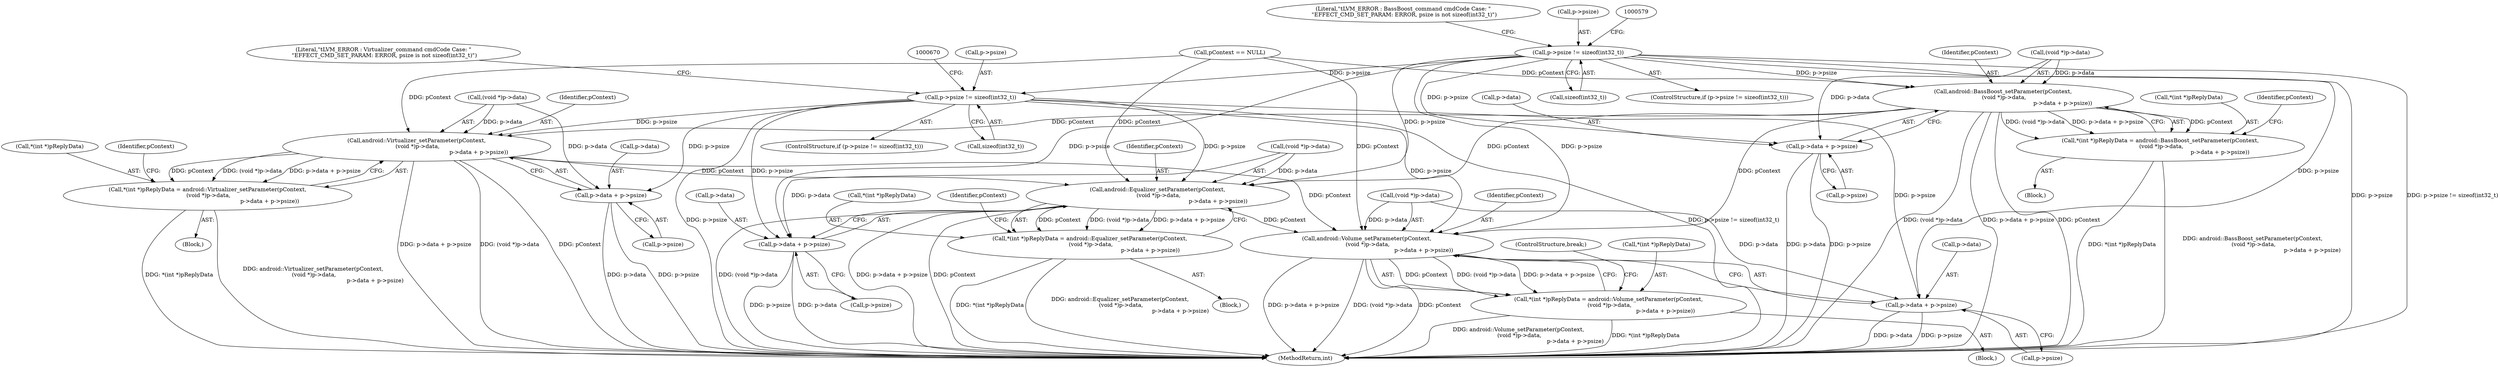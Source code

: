 digraph "0_Android_aeea52da00d210587fb3ed895de3d5f2e0264c88_4@API" {
"1000564" [label="(Call,p->psize != sizeof(int32_t))"];
"1000581" [label="(Call,android::BassBoost_setParameter(pContext,\n (void *)p->data,\n                                                                    p->data + p->psize))"];
"1000576" [label="(Call,*(int *)pReplyData = android::BassBoost_setParameter(pContext,\n (void *)p->data,\n                                                                    p->data + p->psize))"];
"1000672" [label="(Call,android::Virtualizer_setParameter(pContext,\n (void *)p->data,\n                                                                       p->data + p->psize))"];
"1000667" [label="(Call,*(int *)pReplyData = android::Virtualizer_setParameter(pContext,\n (void *)p->data,\n                                                                       p->data + p->psize))"];
"1000736" [label="(Call,android::Equalizer_setParameter(pContext,\n (void *)p->data,\n                                                                     p->data + p->psize))"];
"1000731" [label="(Call,*(int *)pReplyData = android::Equalizer_setParameter(pContext,\n (void *)p->data,\n                                                                     p->data + p->psize))"];
"1000800" [label="(Call,android::Volume_setParameter(pContext,\n (void *)p->data,\n                                                                 p->data + p->psize))"];
"1000795" [label="(Call,*(int *)pReplyData = android::Volume_setParameter(pContext,\n (void *)p->data,\n                                                                 p->data + p->psize))"];
"1000588" [label="(Call,p->data + p->psize)"];
"1000655" [label="(Call,p->psize != sizeof(int32_t))"];
"1000679" [label="(Call,p->data + p->psize)"];
"1000743" [label="(Call,p->data + p->psize)"];
"1000807" [label="(Call,p->data + p->psize)"];
"1000572" [label="(Literal,\"\tLVM_ERROR : BassBoost_command cmdCode Case: \"\n \"EFFECT_CMD_SET_PARAM: ERROR, psize is not sizeof(int32_t)\")"];
"1000667" [label="(Call,*(int *)pReplyData = android::Virtualizer_setParameter(pContext,\n (void *)p->data,\n                                                                       p->data + p->psize))"];
"1000674" [label="(Call,(void *)p->data)"];
"1000564" [label="(Call,p->psize != sizeof(int32_t))"];
"1000796" [label="(Call,*(int *)pReplyData)"];
"1000683" [label="(Call,p->psize)"];
"1000737" [label="(Identifier,pContext)"];
"1000738" [label="(Call,(void *)p->data)"];
"1000577" [label="(Call,*(int *)pReplyData)"];
"1000576" [label="(Call,*(int *)pReplyData = android::BassBoost_setParameter(pContext,\n (void *)p->data,\n                                                                    p->data + p->psize))"];
"1000565" [label="(Call,p->psize)"];
"1000680" [label="(Call,p->data)"];
"1000743" [label="(Call,p->data + p->psize)"];
"1000672" [label="(Call,android::Virtualizer_setParameter(pContext,\n (void *)p->data,\n                                                                       p->data + p->psize))"];
"1000589" [label="(Call,p->data)"];
"1000747" [label="(Call,p->psize)"];
"1000795" [label="(Call,*(int *)pReplyData = android::Volume_setParameter(pContext,\n (void *)p->data,\n                                                                 p->data + p->psize))"];
"1000656" [label="(Call,p->psize)"];
"1000744" [label="(Call,p->data)"];
"1000153" [label="(Call,pContext == NULL)"];
"1000732" [label="(Call,*(int *)pReplyData)"];
"1000588" [label="(Call,p->data + p->psize)"];
"1000592" [label="(Call,p->psize)"];
"1000753" [label="(Identifier,pContext)"];
"1000814" [label="(ControlStructure,break;)"];
"1000659" [label="(Call,sizeof(int32_t))"];
"1000655" [label="(Call,p->psize != sizeof(int32_t))"];
"1000563" [label="(ControlStructure,if (p->psize != sizeof(int32_t)))"];
"1000679" [label="(Call,p->data + p->psize)"];
"1000692" [label="(Block,)"];
"1000811" [label="(Call,p->psize)"];
"1000808" [label="(Call,p->data)"];
"1001260" [label="(MethodReturn,int)"];
"1000654" [label="(ControlStructure,if (p->psize != sizeof(int32_t)))"];
"1000689" [label="(Identifier,pContext)"];
"1000801" [label="(Identifier,pContext)"];
"1000598" [label="(Identifier,pContext)"];
"1000756" [label="(Block,)"];
"1000807" [label="(Call,p->data + p->psize)"];
"1000800" [label="(Call,android::Volume_setParameter(pContext,\n (void *)p->data,\n                                                                 p->data + p->psize))"];
"1000736" [label="(Call,android::Equalizer_setParameter(pContext,\n (void *)p->data,\n                                                                     p->data + p->psize))"];
"1000583" [label="(Call,(void *)p->data)"];
"1000673" [label="(Identifier,pContext)"];
"1000601" [label="(Block,)"];
"1000668" [label="(Call,*(int *)pReplyData)"];
"1000731" [label="(Call,*(int *)pReplyData = android::Equalizer_setParameter(pContext,\n (void *)p->data,\n                                                                     p->data + p->psize))"];
"1000663" [label="(Literal,\"\tLVM_ERROR : Virtualizer_command cmdCode Case: \"\n \"EFFECT_CMD_SET_PARAM: ERROR, psize is not sizeof(int32_t)\")"];
"1000581" [label="(Call,android::BassBoost_setParameter(pContext,\n (void *)p->data,\n                                                                    p->data + p->psize))"];
"1000802" [label="(Call,(void *)p->data)"];
"1000521" [label="(Block,)"];
"1000582" [label="(Identifier,pContext)"];
"1000568" [label="(Call,sizeof(int32_t))"];
"1000564" -> "1000563"  [label="AST: "];
"1000564" -> "1000568"  [label="CFG: "];
"1000565" -> "1000564"  [label="AST: "];
"1000568" -> "1000564"  [label="AST: "];
"1000572" -> "1000564"  [label="CFG: "];
"1000579" -> "1000564"  [label="CFG: "];
"1000564" -> "1001260"  [label="DDG: p->psize"];
"1000564" -> "1001260"  [label="DDG: p->psize != sizeof(int32_t)"];
"1000564" -> "1000581"  [label="DDG: p->psize"];
"1000564" -> "1000588"  [label="DDG: p->psize"];
"1000564" -> "1000655"  [label="DDG: p->psize"];
"1000564" -> "1000736"  [label="DDG: p->psize"];
"1000564" -> "1000743"  [label="DDG: p->psize"];
"1000564" -> "1000800"  [label="DDG: p->psize"];
"1000564" -> "1000807"  [label="DDG: p->psize"];
"1000581" -> "1000576"  [label="AST: "];
"1000581" -> "1000588"  [label="CFG: "];
"1000582" -> "1000581"  [label="AST: "];
"1000583" -> "1000581"  [label="AST: "];
"1000588" -> "1000581"  [label="AST: "];
"1000576" -> "1000581"  [label="CFG: "];
"1000581" -> "1001260"  [label="DDG: (void *)p->data"];
"1000581" -> "1001260"  [label="DDG: p->data + p->psize"];
"1000581" -> "1001260"  [label="DDG: pContext"];
"1000581" -> "1000576"  [label="DDG: pContext"];
"1000581" -> "1000576"  [label="DDG: (void *)p->data"];
"1000581" -> "1000576"  [label="DDG: p->data + p->psize"];
"1000153" -> "1000581"  [label="DDG: pContext"];
"1000583" -> "1000581"  [label="DDG: p->data"];
"1000581" -> "1000672"  [label="DDG: pContext"];
"1000581" -> "1000736"  [label="DDG: pContext"];
"1000581" -> "1000800"  [label="DDG: pContext"];
"1000576" -> "1000521"  [label="AST: "];
"1000577" -> "1000576"  [label="AST: "];
"1000598" -> "1000576"  [label="CFG: "];
"1000576" -> "1001260"  [label="DDG: *(int *)pReplyData"];
"1000576" -> "1001260"  [label="DDG: android::BassBoost_setParameter(pContext,\n (void *)p->data,\n                                                                    p->data + p->psize)"];
"1000672" -> "1000667"  [label="AST: "];
"1000672" -> "1000679"  [label="CFG: "];
"1000673" -> "1000672"  [label="AST: "];
"1000674" -> "1000672"  [label="AST: "];
"1000679" -> "1000672"  [label="AST: "];
"1000667" -> "1000672"  [label="CFG: "];
"1000672" -> "1001260"  [label="DDG: p->data + p->psize"];
"1000672" -> "1001260"  [label="DDG: (void *)p->data"];
"1000672" -> "1001260"  [label="DDG: pContext"];
"1000672" -> "1000667"  [label="DDG: pContext"];
"1000672" -> "1000667"  [label="DDG: (void *)p->data"];
"1000672" -> "1000667"  [label="DDG: p->data + p->psize"];
"1000153" -> "1000672"  [label="DDG: pContext"];
"1000674" -> "1000672"  [label="DDG: p->data"];
"1000655" -> "1000672"  [label="DDG: p->psize"];
"1000672" -> "1000736"  [label="DDG: pContext"];
"1000672" -> "1000800"  [label="DDG: pContext"];
"1000667" -> "1000601"  [label="AST: "];
"1000668" -> "1000667"  [label="AST: "];
"1000689" -> "1000667"  [label="CFG: "];
"1000667" -> "1001260"  [label="DDG: *(int *)pReplyData"];
"1000667" -> "1001260"  [label="DDG: android::Virtualizer_setParameter(pContext,\n (void *)p->data,\n                                                                       p->data + p->psize)"];
"1000736" -> "1000731"  [label="AST: "];
"1000736" -> "1000743"  [label="CFG: "];
"1000737" -> "1000736"  [label="AST: "];
"1000738" -> "1000736"  [label="AST: "];
"1000743" -> "1000736"  [label="AST: "];
"1000731" -> "1000736"  [label="CFG: "];
"1000736" -> "1001260"  [label="DDG: (void *)p->data"];
"1000736" -> "1001260"  [label="DDG: p->data + p->psize"];
"1000736" -> "1001260"  [label="DDG: pContext"];
"1000736" -> "1000731"  [label="DDG: pContext"];
"1000736" -> "1000731"  [label="DDG: (void *)p->data"];
"1000736" -> "1000731"  [label="DDG: p->data + p->psize"];
"1000153" -> "1000736"  [label="DDG: pContext"];
"1000738" -> "1000736"  [label="DDG: p->data"];
"1000655" -> "1000736"  [label="DDG: p->psize"];
"1000736" -> "1000800"  [label="DDG: pContext"];
"1000731" -> "1000692"  [label="AST: "];
"1000732" -> "1000731"  [label="AST: "];
"1000753" -> "1000731"  [label="CFG: "];
"1000731" -> "1001260"  [label="DDG: android::Equalizer_setParameter(pContext,\n (void *)p->data,\n                                                                     p->data + p->psize)"];
"1000731" -> "1001260"  [label="DDG: *(int *)pReplyData"];
"1000800" -> "1000795"  [label="AST: "];
"1000800" -> "1000807"  [label="CFG: "];
"1000801" -> "1000800"  [label="AST: "];
"1000802" -> "1000800"  [label="AST: "];
"1000807" -> "1000800"  [label="AST: "];
"1000795" -> "1000800"  [label="CFG: "];
"1000800" -> "1001260"  [label="DDG: p->data + p->psize"];
"1000800" -> "1001260"  [label="DDG: (void *)p->data"];
"1000800" -> "1001260"  [label="DDG: pContext"];
"1000800" -> "1000795"  [label="DDG: pContext"];
"1000800" -> "1000795"  [label="DDG: (void *)p->data"];
"1000800" -> "1000795"  [label="DDG: p->data + p->psize"];
"1000153" -> "1000800"  [label="DDG: pContext"];
"1000802" -> "1000800"  [label="DDG: p->data"];
"1000655" -> "1000800"  [label="DDG: p->psize"];
"1000795" -> "1000756"  [label="AST: "];
"1000796" -> "1000795"  [label="AST: "];
"1000814" -> "1000795"  [label="CFG: "];
"1000795" -> "1001260"  [label="DDG: *(int *)pReplyData"];
"1000795" -> "1001260"  [label="DDG: android::Volume_setParameter(pContext,\n (void *)p->data,\n                                                                 p->data + p->psize)"];
"1000588" -> "1000592"  [label="CFG: "];
"1000589" -> "1000588"  [label="AST: "];
"1000592" -> "1000588"  [label="AST: "];
"1000588" -> "1001260"  [label="DDG: p->data"];
"1000588" -> "1001260"  [label="DDG: p->psize"];
"1000583" -> "1000588"  [label="DDG: p->data"];
"1000655" -> "1000654"  [label="AST: "];
"1000655" -> "1000659"  [label="CFG: "];
"1000656" -> "1000655"  [label="AST: "];
"1000659" -> "1000655"  [label="AST: "];
"1000663" -> "1000655"  [label="CFG: "];
"1000670" -> "1000655"  [label="CFG: "];
"1000655" -> "1001260"  [label="DDG: p->psize"];
"1000655" -> "1001260"  [label="DDG: p->psize != sizeof(int32_t)"];
"1000655" -> "1000679"  [label="DDG: p->psize"];
"1000655" -> "1000743"  [label="DDG: p->psize"];
"1000655" -> "1000807"  [label="DDG: p->psize"];
"1000679" -> "1000683"  [label="CFG: "];
"1000680" -> "1000679"  [label="AST: "];
"1000683" -> "1000679"  [label="AST: "];
"1000679" -> "1001260"  [label="DDG: p->data"];
"1000679" -> "1001260"  [label="DDG: p->psize"];
"1000674" -> "1000679"  [label="DDG: p->data"];
"1000743" -> "1000747"  [label="CFG: "];
"1000744" -> "1000743"  [label="AST: "];
"1000747" -> "1000743"  [label="AST: "];
"1000743" -> "1001260"  [label="DDG: p->data"];
"1000743" -> "1001260"  [label="DDG: p->psize"];
"1000738" -> "1000743"  [label="DDG: p->data"];
"1000807" -> "1000811"  [label="CFG: "];
"1000808" -> "1000807"  [label="AST: "];
"1000811" -> "1000807"  [label="AST: "];
"1000807" -> "1001260"  [label="DDG: p->data"];
"1000807" -> "1001260"  [label="DDG: p->psize"];
"1000802" -> "1000807"  [label="DDG: p->data"];
}
